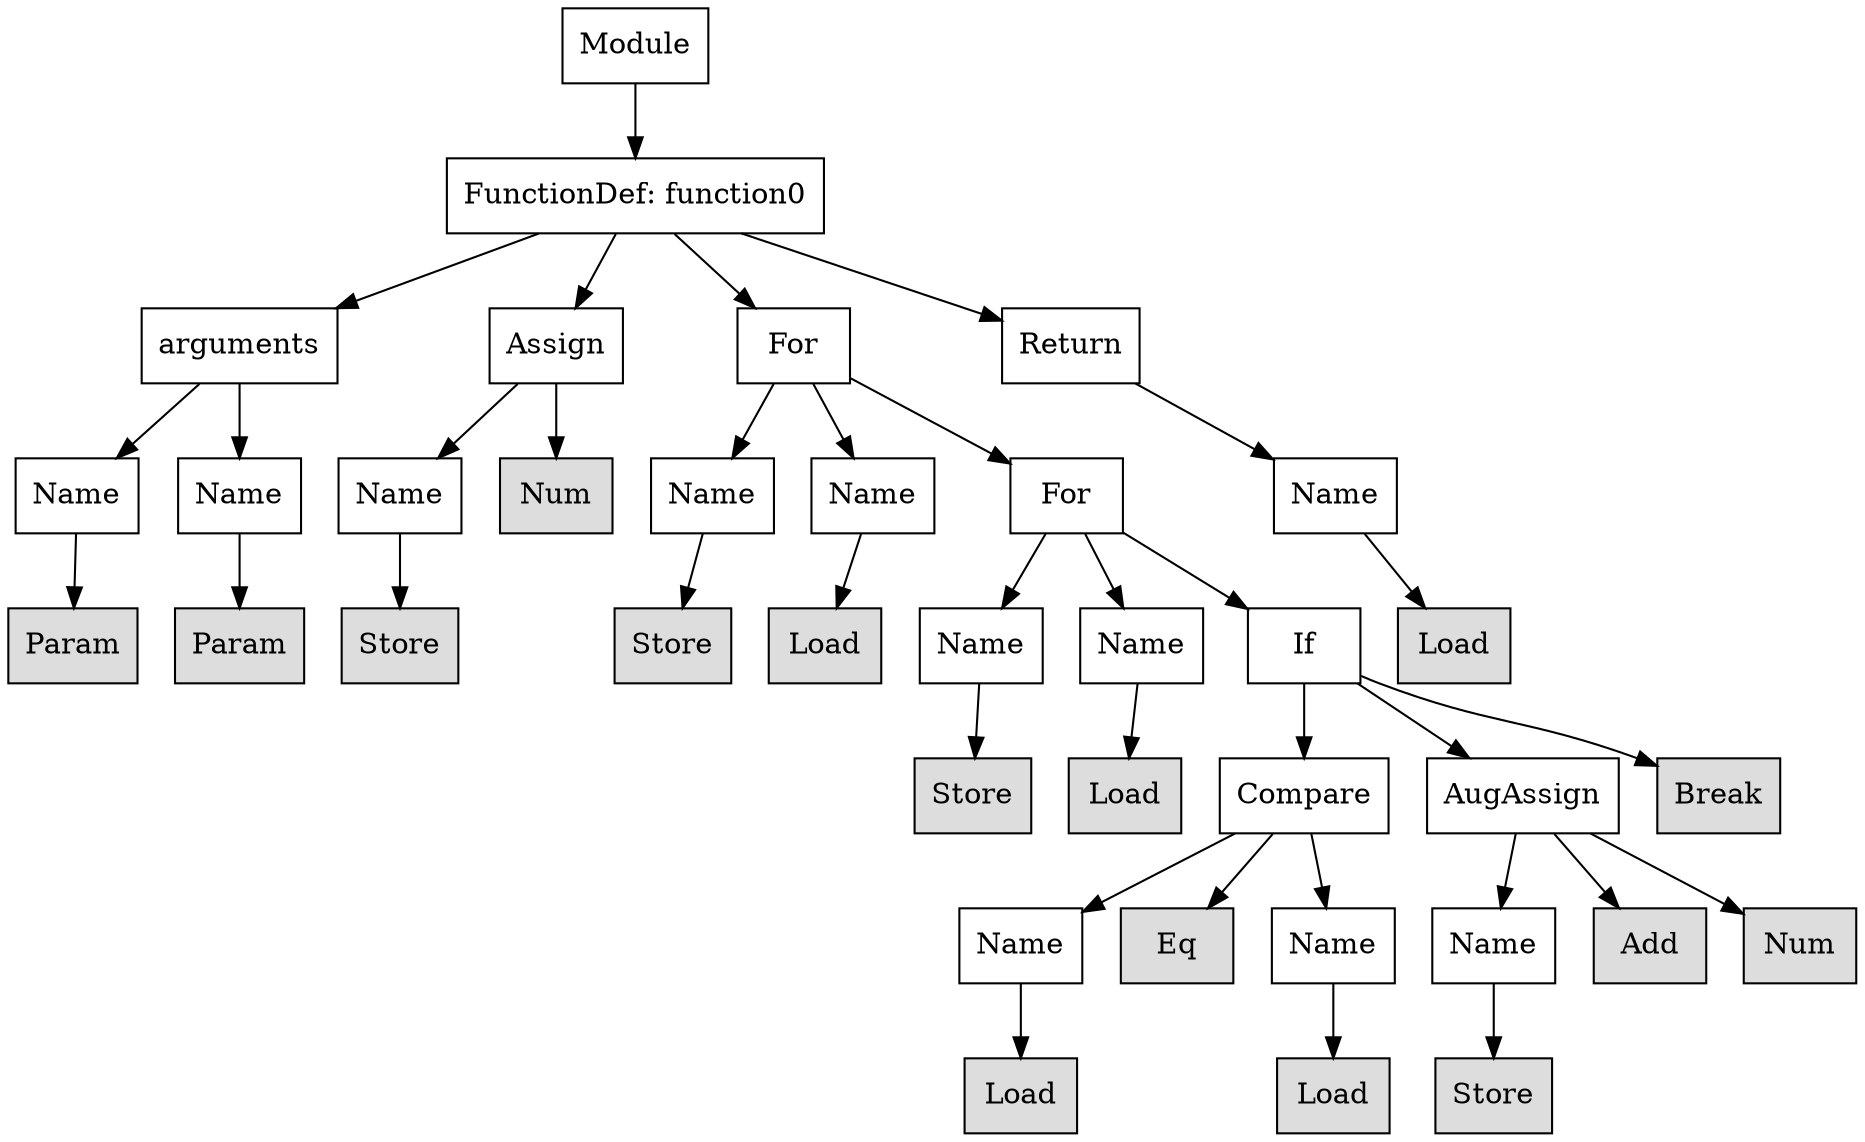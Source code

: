 digraph G {
n0 [shape=rect, label="Module"];
n1 [shape=rect, label="FunctionDef: function0"];
n2 [shape=rect, label="arguments"];
n3 [shape=rect, label="Assign"];
n4 [shape=rect, label="For"];
n5 [shape=rect, label="Return"];
n6 [shape=rect, label="Name"];
n7 [shape=rect, label="Name"];
n8 [shape=rect, label="Name"];
n9 [shape=rect, label="Num" style="filled" fillcolor="#dddddd"];
n10 [shape=rect, label="Name"];
n11 [shape=rect, label="Name"];
n12 [shape=rect, label="For"];
n13 [shape=rect, label="Name"];
n14 [shape=rect, label="Param" style="filled" fillcolor="#dddddd"];
n15 [shape=rect, label="Param" style="filled" fillcolor="#dddddd"];
n16 [shape=rect, label="Store" style="filled" fillcolor="#dddddd"];
n17 [shape=rect, label="Store" style="filled" fillcolor="#dddddd"];
n18 [shape=rect, label="Load" style="filled" fillcolor="#dddddd"];
n19 [shape=rect, label="Name"];
n20 [shape=rect, label="Name"];
n21 [shape=rect, label="If"];
n22 [shape=rect, label="Load" style="filled" fillcolor="#dddddd"];
n23 [shape=rect, label="Store" style="filled" fillcolor="#dddddd"];
n24 [shape=rect, label="Load" style="filled" fillcolor="#dddddd"];
n25 [shape=rect, label="Compare"];
n26 [shape=rect, label="AugAssign"];
n27 [shape=rect, label="Break" style="filled" fillcolor="#dddddd"];
n28 [shape=rect, label="Name"];
n29 [shape=rect, label="Eq" style="filled" fillcolor="#dddddd"];
n30 [shape=rect, label="Name"];
n31 [shape=rect, label="Name"];
n32 [shape=rect, label="Add" style="filled" fillcolor="#dddddd"];
n33 [shape=rect, label="Num" style="filled" fillcolor="#dddddd"];
n34 [shape=rect, label="Load" style="filled" fillcolor="#dddddd"];
n35 [shape=rect, label="Load" style="filled" fillcolor="#dddddd"];
n36 [shape=rect, label="Store" style="filled" fillcolor="#dddddd"];
n0 -> n1;
n1 -> n2;
n1 -> n3;
n1 -> n4;
n1 -> n5;
n2 -> n6;
n2 -> n7;
n3 -> n8;
n3 -> n9;
n4 -> n10;
n4 -> n11;
n4 -> n12;
n5 -> n13;
n6 -> n14;
n7 -> n15;
n8 -> n16;
n10 -> n17;
n11 -> n18;
n12 -> n19;
n12 -> n20;
n12 -> n21;
n13 -> n22;
n19 -> n23;
n20 -> n24;
n21 -> n25;
n21 -> n26;
n21 -> n27;
n25 -> n28;
n25 -> n29;
n25 -> n30;
n26 -> n31;
n26 -> n32;
n26 -> n33;
n28 -> n34;
n30 -> n35;
n31 -> n36;
}
